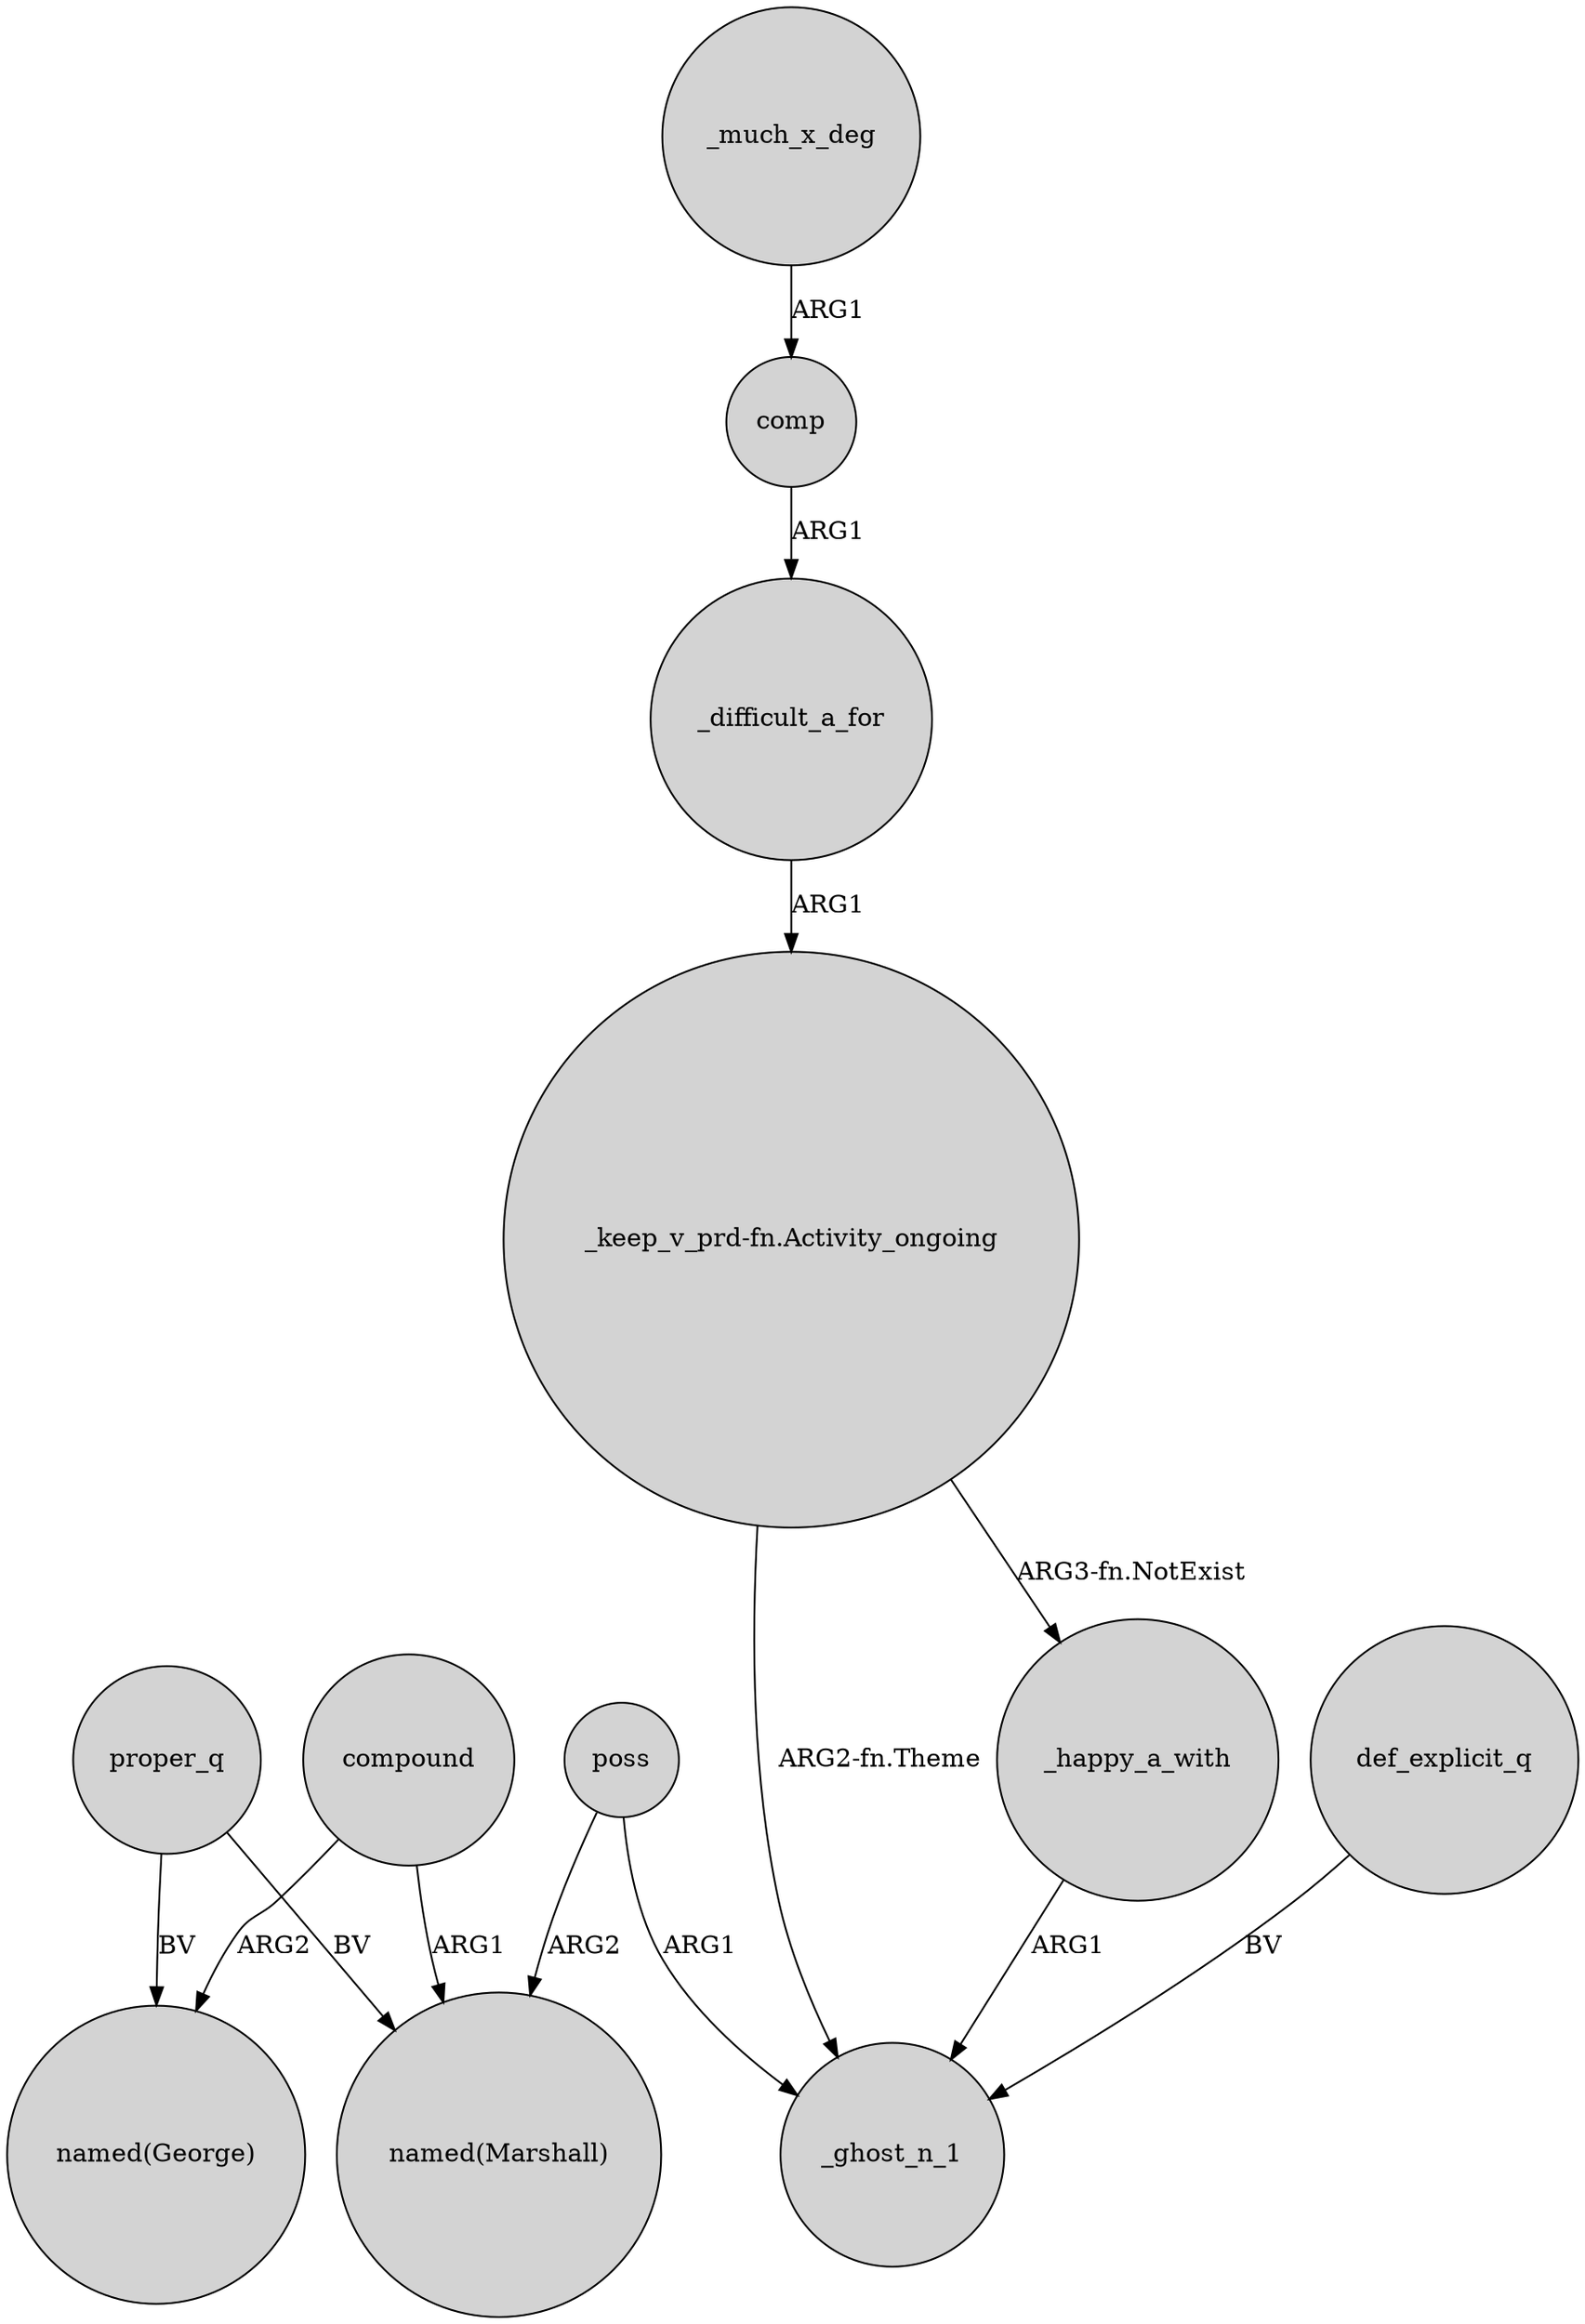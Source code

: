 digraph {
	node [shape=circle style=filled]
	proper_q -> "named(Marshall)" [label=BV]
	comp -> _difficult_a_for [label=ARG1]
	compound -> "named(George)" [label=ARG2]
	_difficult_a_for -> "_keep_v_prd-fn.Activity_ongoing" [label=ARG1]
	compound -> "named(Marshall)" [label=ARG1]
	_much_x_deg -> comp [label=ARG1]
	"_keep_v_prd-fn.Activity_ongoing" -> _happy_a_with [label="ARG3-fn.NotExist"]
	poss -> _ghost_n_1 [label=ARG1]
	poss -> "named(Marshall)" [label=ARG2]
	proper_q -> "named(George)" [label=BV]
	def_explicit_q -> _ghost_n_1 [label=BV]
	"_keep_v_prd-fn.Activity_ongoing" -> _ghost_n_1 [label="ARG2-fn.Theme"]
	_happy_a_with -> _ghost_n_1 [label=ARG1]
}
